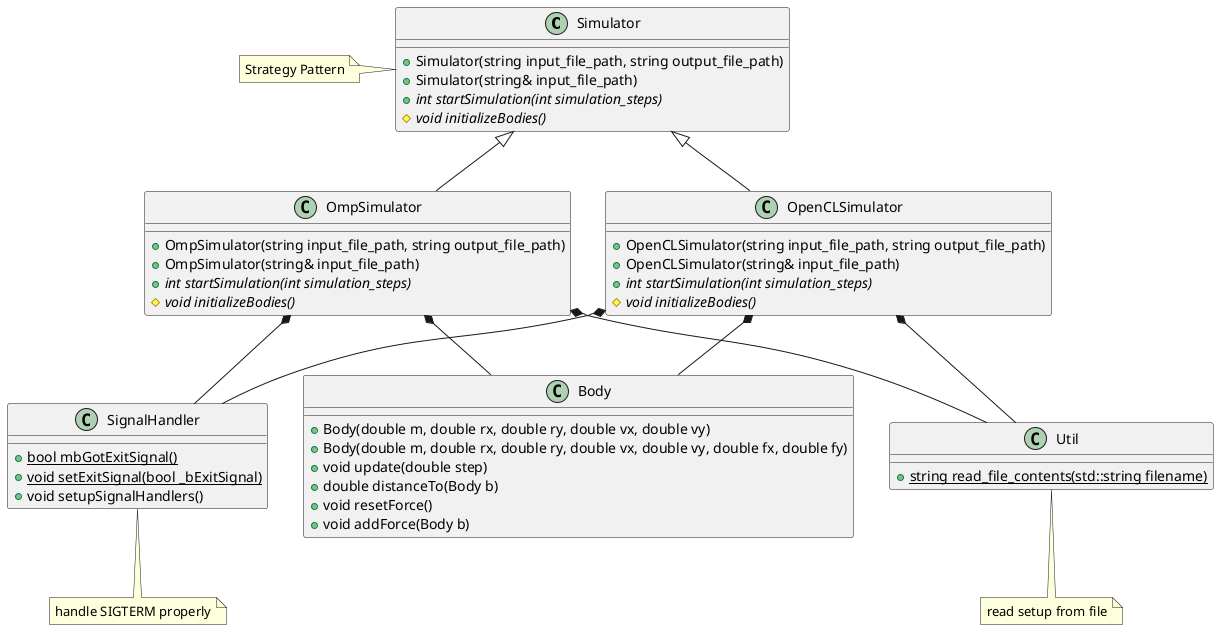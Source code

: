 @startuml

Simulator <|-- OmpSimulator
Simulator <|-- OpenCLSimulator
OmpSimulator *-- SignalHandler
OpenCLSimulator *-- SignalHandler

OmpSimulator *-- Body
OpenCLSimulator *-- Body

OmpSimulator *-- Util
OpenCLSimulator *-- Util


class Simulator {
  +Simulator(string input_file_path, string output_file_path)
  +Simulator(string& input_file_path)
  +{abstract} int startSimulation(int simulation_steps)
  #{abstract} void initializeBodies()
}
note left: Strategy Pattern

class OmpSimulator {
  +OmpSimulator(string input_file_path, string output_file_path)
  +OmpSimulator(string& input_file_path)
  +{abstract} int startSimulation(int simulation_steps)
  #{abstract} void initializeBodies()
}

class OpenCLSimulator {
  +OpenCLSimulator(string input_file_path, string output_file_path)
  +OpenCLSimulator(string& input_file_path)
  +{abstract} int startSimulation(int simulation_steps)
  #{abstract} void initializeBodies()
}

class Util {
  +{static} string read_file_contents(std::string filename)
}
note bottom: read setup from file

class Body {
  +Body(double m, double rx, double ry, double vx, double vy)
  +Body(double m, double rx, double ry, double vx, double vy, double fx, double fy)
  +void update(double step)
  +double distanceTo(Body b)
  +void resetForce()
  +void addForce(Body b)
}

class SignalHandler {
  +{static} bool mbGotExitSignal()
  +{static} void setExitSignal(bool _bExitSignal)
  +void setupSignalHandlers()
}
note bottom: handle SIGTERM properly

@enduml
